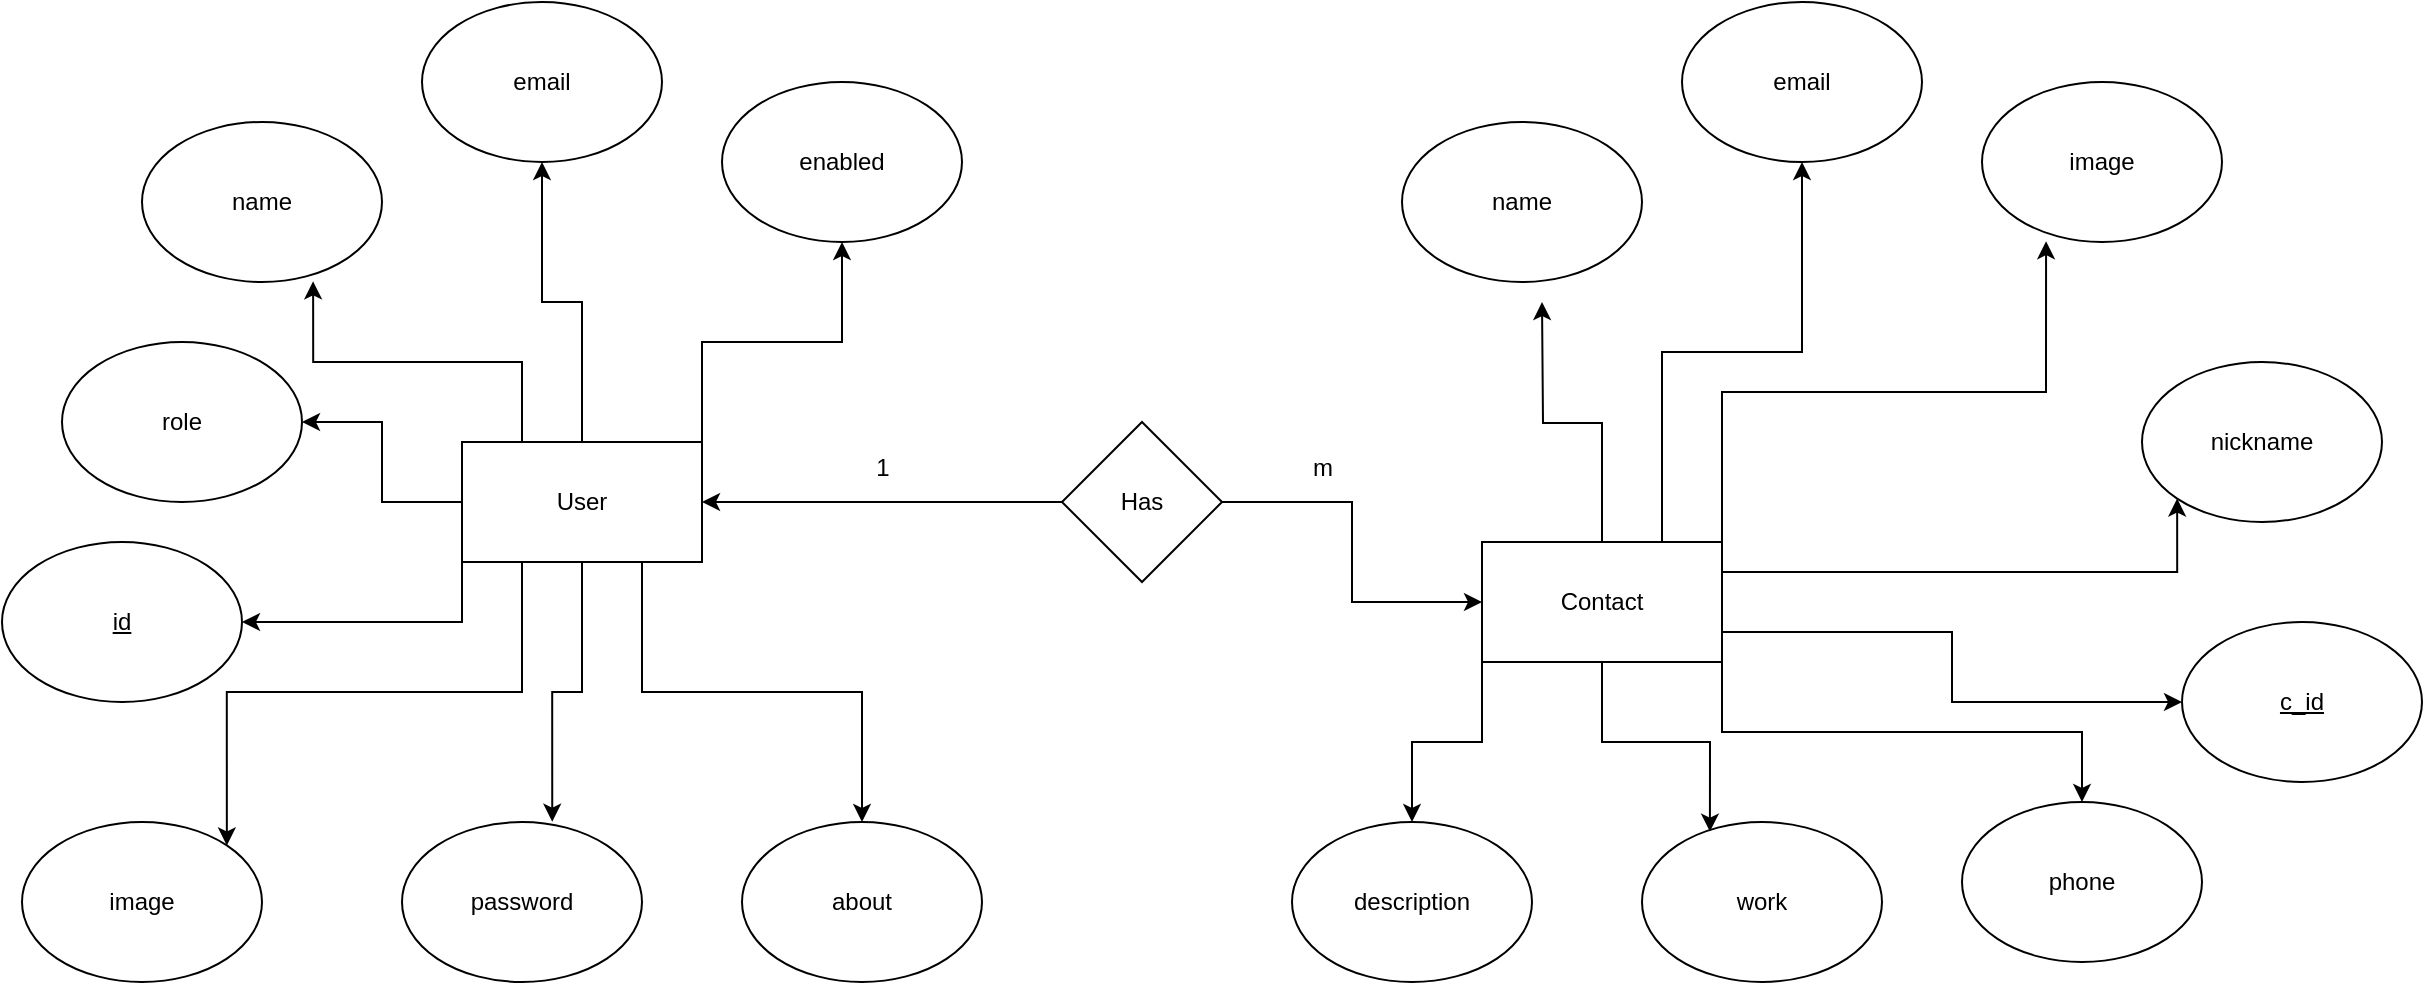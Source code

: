 <mxfile version="24.7.7">
  <diagram name="Page-1" id="IJgvS700TnrIUpAiDzji">
    <mxGraphModel dx="1235" dy="661" grid="1" gridSize="10" guides="1" tooltips="1" connect="1" arrows="1" fold="1" page="1" pageScale="1" pageWidth="850" pageHeight="1100" math="0" shadow="0">
      <root>
        <mxCell id="0" />
        <mxCell id="1" parent="0" />
        <mxCell id="2qbXoi_8YB-D-ueGqOY0-1" value="name" style="ellipse;whiteSpace=wrap;html=1;" vertex="1" parent="1">
          <mxGeometry x="110" y="80" width="120" height="80" as="geometry" />
        </mxCell>
        <mxCell id="2qbXoi_8YB-D-ueGqOY0-4" value="email" style="ellipse;whiteSpace=wrap;html=1;" vertex="1" parent="1">
          <mxGeometry x="250" y="20" width="120" height="80" as="geometry" />
        </mxCell>
        <mxCell id="2qbXoi_8YB-D-ueGqOY0-5" value="password" style="ellipse;whiteSpace=wrap;html=1;" vertex="1" parent="1">
          <mxGeometry x="240" y="430" width="120" height="80" as="geometry" />
        </mxCell>
        <mxCell id="2qbXoi_8YB-D-ueGqOY0-6" value="enabled" style="ellipse;whiteSpace=wrap;html=1;" vertex="1" parent="1">
          <mxGeometry x="400" y="60" width="120" height="80" as="geometry" />
        </mxCell>
        <mxCell id="2qbXoi_8YB-D-ueGqOY0-7" value="role" style="ellipse;whiteSpace=wrap;html=1;" vertex="1" parent="1">
          <mxGeometry x="70" y="190" width="120" height="80" as="geometry" />
        </mxCell>
        <mxCell id="2qbXoi_8YB-D-ueGqOY0-8" value="&lt;u&gt;id&lt;/u&gt;" style="ellipse;whiteSpace=wrap;html=1;" vertex="1" parent="1">
          <mxGeometry x="40" y="290" width="120" height="80" as="geometry" />
        </mxCell>
        <mxCell id="2qbXoi_8YB-D-ueGqOY0-9" value="about" style="ellipse;whiteSpace=wrap;html=1;" vertex="1" parent="1">
          <mxGeometry x="410" y="430" width="120" height="80" as="geometry" />
        </mxCell>
        <mxCell id="2qbXoi_8YB-D-ueGqOY0-10" value="image" style="ellipse;whiteSpace=wrap;html=1;" vertex="1" parent="1">
          <mxGeometry x="50" y="430" width="120" height="80" as="geometry" />
        </mxCell>
        <mxCell id="2qbXoi_8YB-D-ueGqOY0-42" style="edgeStyle=orthogonalEdgeStyle;rounded=0;orthogonalLoop=1;jettySize=auto;html=1;exitX=1;exitY=0;exitDx=0;exitDy=0;entryX=0.5;entryY=1;entryDx=0;entryDy=0;" edge="1" parent="1" source="2qbXoi_8YB-D-ueGqOY0-11" target="2qbXoi_8YB-D-ueGqOY0-6">
          <mxGeometry relative="1" as="geometry" />
        </mxCell>
        <mxCell id="2qbXoi_8YB-D-ueGqOY0-43" style="edgeStyle=orthogonalEdgeStyle;rounded=0;orthogonalLoop=1;jettySize=auto;html=1;exitX=0.5;exitY=0;exitDx=0;exitDy=0;entryX=0.5;entryY=1;entryDx=0;entryDy=0;" edge="1" parent="1" source="2qbXoi_8YB-D-ueGqOY0-11" target="2qbXoi_8YB-D-ueGqOY0-4">
          <mxGeometry relative="1" as="geometry" />
        </mxCell>
        <mxCell id="2qbXoi_8YB-D-ueGqOY0-45" style="edgeStyle=orthogonalEdgeStyle;rounded=0;orthogonalLoop=1;jettySize=auto;html=1;exitX=0;exitY=0.5;exitDx=0;exitDy=0;entryX=1;entryY=0.5;entryDx=0;entryDy=0;" edge="1" parent="1" source="2qbXoi_8YB-D-ueGqOY0-11" target="2qbXoi_8YB-D-ueGqOY0-7">
          <mxGeometry relative="1" as="geometry" />
        </mxCell>
        <mxCell id="2qbXoi_8YB-D-ueGqOY0-46" style="edgeStyle=orthogonalEdgeStyle;rounded=0;orthogonalLoop=1;jettySize=auto;html=1;exitX=0;exitY=1;exitDx=0;exitDy=0;entryX=1;entryY=0.5;entryDx=0;entryDy=0;" edge="1" parent="1" source="2qbXoi_8YB-D-ueGqOY0-11" target="2qbXoi_8YB-D-ueGqOY0-8">
          <mxGeometry relative="1" as="geometry" />
        </mxCell>
        <mxCell id="2qbXoi_8YB-D-ueGqOY0-48" style="edgeStyle=orthogonalEdgeStyle;rounded=0;orthogonalLoop=1;jettySize=auto;html=1;exitX=0.25;exitY=1;exitDx=0;exitDy=0;entryX=1;entryY=0;entryDx=0;entryDy=0;" edge="1" parent="1" source="2qbXoi_8YB-D-ueGqOY0-11" target="2qbXoi_8YB-D-ueGqOY0-10">
          <mxGeometry relative="1" as="geometry" />
        </mxCell>
        <mxCell id="2qbXoi_8YB-D-ueGqOY0-51" style="edgeStyle=orthogonalEdgeStyle;rounded=0;orthogonalLoop=1;jettySize=auto;html=1;exitX=0.75;exitY=1;exitDx=0;exitDy=0;" edge="1" parent="1" source="2qbXoi_8YB-D-ueGqOY0-11" target="2qbXoi_8YB-D-ueGqOY0-9">
          <mxGeometry relative="1" as="geometry" />
        </mxCell>
        <mxCell id="2qbXoi_8YB-D-ueGqOY0-11" value="User" style="rounded=0;whiteSpace=wrap;html=1;" vertex="1" parent="1">
          <mxGeometry x="270" y="240" width="120" height="60" as="geometry" />
        </mxCell>
        <mxCell id="2qbXoi_8YB-D-ueGqOY0-22" value="" style="edgeStyle=orthogonalEdgeStyle;rounded=0;orthogonalLoop=1;jettySize=auto;html=1;" edge="1" parent="1" source="2qbXoi_8YB-D-ueGqOY0-20" target="2qbXoi_8YB-D-ueGqOY0-21">
          <mxGeometry relative="1" as="geometry" />
        </mxCell>
        <mxCell id="2qbXoi_8YB-D-ueGqOY0-20" value="Has" style="rhombus;whiteSpace=wrap;html=1;" vertex="1" parent="1">
          <mxGeometry x="570" y="230" width="80" height="80" as="geometry" />
        </mxCell>
        <mxCell id="2qbXoi_8YB-D-ueGqOY0-34" style="edgeStyle=orthogonalEdgeStyle;rounded=0;orthogonalLoop=1;jettySize=auto;html=1;exitX=0.5;exitY=0;exitDx=0;exitDy=0;" edge="1" parent="1" source="2qbXoi_8YB-D-ueGqOY0-21">
          <mxGeometry relative="1" as="geometry">
            <mxPoint x="810" y="170" as="targetPoint" />
          </mxGeometry>
        </mxCell>
        <mxCell id="2qbXoi_8YB-D-ueGqOY0-35" style="edgeStyle=orthogonalEdgeStyle;rounded=0;orthogonalLoop=1;jettySize=auto;html=1;exitX=0.75;exitY=0;exitDx=0;exitDy=0;entryX=0.5;entryY=1;entryDx=0;entryDy=0;" edge="1" parent="1" source="2qbXoi_8YB-D-ueGqOY0-21" target="2qbXoi_8YB-D-ueGqOY0-27">
          <mxGeometry relative="1" as="geometry" />
        </mxCell>
        <mxCell id="2qbXoi_8YB-D-ueGqOY0-37" style="edgeStyle=orthogonalEdgeStyle;rounded=0;orthogonalLoop=1;jettySize=auto;html=1;exitX=1;exitY=0.25;exitDx=0;exitDy=0;entryX=0;entryY=1;entryDx=0;entryDy=0;" edge="1" parent="1" source="2qbXoi_8YB-D-ueGqOY0-21" target="2qbXoi_8YB-D-ueGqOY0-32">
          <mxGeometry relative="1" as="geometry" />
        </mxCell>
        <mxCell id="2qbXoi_8YB-D-ueGqOY0-38" style="edgeStyle=orthogonalEdgeStyle;rounded=0;orthogonalLoop=1;jettySize=auto;html=1;exitX=1;exitY=0.75;exitDx=0;exitDy=0;" edge="1" parent="1" source="2qbXoi_8YB-D-ueGqOY0-21" target="2qbXoi_8YB-D-ueGqOY0-31">
          <mxGeometry relative="1" as="geometry" />
        </mxCell>
        <mxCell id="2qbXoi_8YB-D-ueGqOY0-39" style="edgeStyle=orthogonalEdgeStyle;rounded=0;orthogonalLoop=1;jettySize=auto;html=1;exitX=1;exitY=1;exitDx=0;exitDy=0;" edge="1" parent="1" source="2qbXoi_8YB-D-ueGqOY0-21" target="2qbXoi_8YB-D-ueGqOY0-33">
          <mxGeometry relative="1" as="geometry" />
        </mxCell>
        <mxCell id="2qbXoi_8YB-D-ueGqOY0-41" style="edgeStyle=orthogonalEdgeStyle;rounded=0;orthogonalLoop=1;jettySize=auto;html=1;exitX=0;exitY=1;exitDx=0;exitDy=0;entryX=0.5;entryY=0;entryDx=0;entryDy=0;" edge="1" parent="1" source="2qbXoi_8YB-D-ueGqOY0-21" target="2qbXoi_8YB-D-ueGqOY0-29">
          <mxGeometry relative="1" as="geometry" />
        </mxCell>
        <mxCell id="2qbXoi_8YB-D-ueGqOY0-21" value="Contact" style="whiteSpace=wrap;html=1;" vertex="1" parent="1">
          <mxGeometry x="780" y="290" width="120" height="60" as="geometry" />
        </mxCell>
        <mxCell id="2qbXoi_8YB-D-ueGqOY0-23" value="" style="endArrow=classic;html=1;rounded=0;entryX=1;entryY=0.5;entryDx=0;entryDy=0;exitX=0;exitY=0.5;exitDx=0;exitDy=0;" edge="1" parent="1" source="2qbXoi_8YB-D-ueGqOY0-20" target="2qbXoi_8YB-D-ueGqOY0-11">
          <mxGeometry width="50" height="50" relative="1" as="geometry">
            <mxPoint x="400" y="320" as="sourcePoint" />
            <mxPoint x="450" y="270" as="targetPoint" />
          </mxGeometry>
        </mxCell>
        <mxCell id="2qbXoi_8YB-D-ueGqOY0-24" value="1" style="text;html=1;align=center;verticalAlign=middle;resizable=0;points=[];autosize=1;strokeColor=none;fillColor=none;" vertex="1" parent="1">
          <mxGeometry x="465" y="238" width="30" height="30" as="geometry" />
        </mxCell>
        <mxCell id="2qbXoi_8YB-D-ueGqOY0-25" value="m" style="text;html=1;align=center;verticalAlign=middle;resizable=0;points=[];autosize=1;strokeColor=none;fillColor=none;" vertex="1" parent="1">
          <mxGeometry x="685" y="238" width="30" height="30" as="geometry" />
        </mxCell>
        <mxCell id="2qbXoi_8YB-D-ueGqOY0-26" value="name" style="ellipse;whiteSpace=wrap;html=1;" vertex="1" parent="1">
          <mxGeometry x="740" y="80" width="120" height="80" as="geometry" />
        </mxCell>
        <mxCell id="2qbXoi_8YB-D-ueGqOY0-27" value="email" style="ellipse;whiteSpace=wrap;html=1;" vertex="1" parent="1">
          <mxGeometry x="880" y="20" width="120" height="80" as="geometry" />
        </mxCell>
        <mxCell id="2qbXoi_8YB-D-ueGqOY0-28" value="image" style="ellipse;whiteSpace=wrap;html=1;" vertex="1" parent="1">
          <mxGeometry x="1030" y="60" width="120" height="80" as="geometry" />
        </mxCell>
        <mxCell id="2qbXoi_8YB-D-ueGqOY0-29" value="description" style="ellipse;whiteSpace=wrap;html=1;" vertex="1" parent="1">
          <mxGeometry x="685" y="430" width="120" height="80" as="geometry" />
        </mxCell>
        <mxCell id="2qbXoi_8YB-D-ueGqOY0-30" value="work" style="ellipse;whiteSpace=wrap;html=1;" vertex="1" parent="1">
          <mxGeometry x="860" y="430" width="120" height="80" as="geometry" />
        </mxCell>
        <mxCell id="2qbXoi_8YB-D-ueGqOY0-31" value="&lt;u&gt;c_id&lt;/u&gt;" style="ellipse;whiteSpace=wrap;html=1;" vertex="1" parent="1">
          <mxGeometry x="1130" y="330" width="120" height="80" as="geometry" />
        </mxCell>
        <mxCell id="2qbXoi_8YB-D-ueGqOY0-32" value="nickname" style="ellipse;whiteSpace=wrap;html=1;" vertex="1" parent="1">
          <mxGeometry x="1110" y="200" width="120" height="80" as="geometry" />
        </mxCell>
        <mxCell id="2qbXoi_8YB-D-ueGqOY0-33" value="phone" style="ellipse;whiteSpace=wrap;html=1;" vertex="1" parent="1">
          <mxGeometry x="1020" y="420" width="120" height="80" as="geometry" />
        </mxCell>
        <mxCell id="2qbXoi_8YB-D-ueGqOY0-36" style="edgeStyle=orthogonalEdgeStyle;rounded=0;orthogonalLoop=1;jettySize=auto;html=1;exitX=1;exitY=0;exitDx=0;exitDy=0;entryX=0.267;entryY=0.995;entryDx=0;entryDy=0;entryPerimeter=0;" edge="1" parent="1" source="2qbXoi_8YB-D-ueGqOY0-21" target="2qbXoi_8YB-D-ueGqOY0-28">
          <mxGeometry relative="1" as="geometry" />
        </mxCell>
        <mxCell id="2qbXoi_8YB-D-ueGqOY0-40" style="edgeStyle=orthogonalEdgeStyle;rounded=0;orthogonalLoop=1;jettySize=auto;html=1;exitX=0.5;exitY=1;exitDx=0;exitDy=0;entryX=0.283;entryY=0.06;entryDx=0;entryDy=0;entryPerimeter=0;" edge="1" parent="1" source="2qbXoi_8YB-D-ueGqOY0-21" target="2qbXoi_8YB-D-ueGqOY0-30">
          <mxGeometry relative="1" as="geometry" />
        </mxCell>
        <mxCell id="2qbXoi_8YB-D-ueGqOY0-44" style="edgeStyle=orthogonalEdgeStyle;rounded=0;orthogonalLoop=1;jettySize=auto;html=1;exitX=0.25;exitY=0;exitDx=0;exitDy=0;entryX=0.713;entryY=0.996;entryDx=0;entryDy=0;entryPerimeter=0;" edge="1" parent="1" source="2qbXoi_8YB-D-ueGqOY0-11" target="2qbXoi_8YB-D-ueGqOY0-1">
          <mxGeometry relative="1" as="geometry" />
        </mxCell>
        <mxCell id="2qbXoi_8YB-D-ueGqOY0-50" style="edgeStyle=orthogonalEdgeStyle;rounded=0;orthogonalLoop=1;jettySize=auto;html=1;exitX=0.5;exitY=1;exitDx=0;exitDy=0;entryX=0.626;entryY=-0.002;entryDx=0;entryDy=0;entryPerimeter=0;" edge="1" parent="1" source="2qbXoi_8YB-D-ueGqOY0-11" target="2qbXoi_8YB-D-ueGqOY0-5">
          <mxGeometry relative="1" as="geometry" />
        </mxCell>
      </root>
    </mxGraphModel>
  </diagram>
</mxfile>
